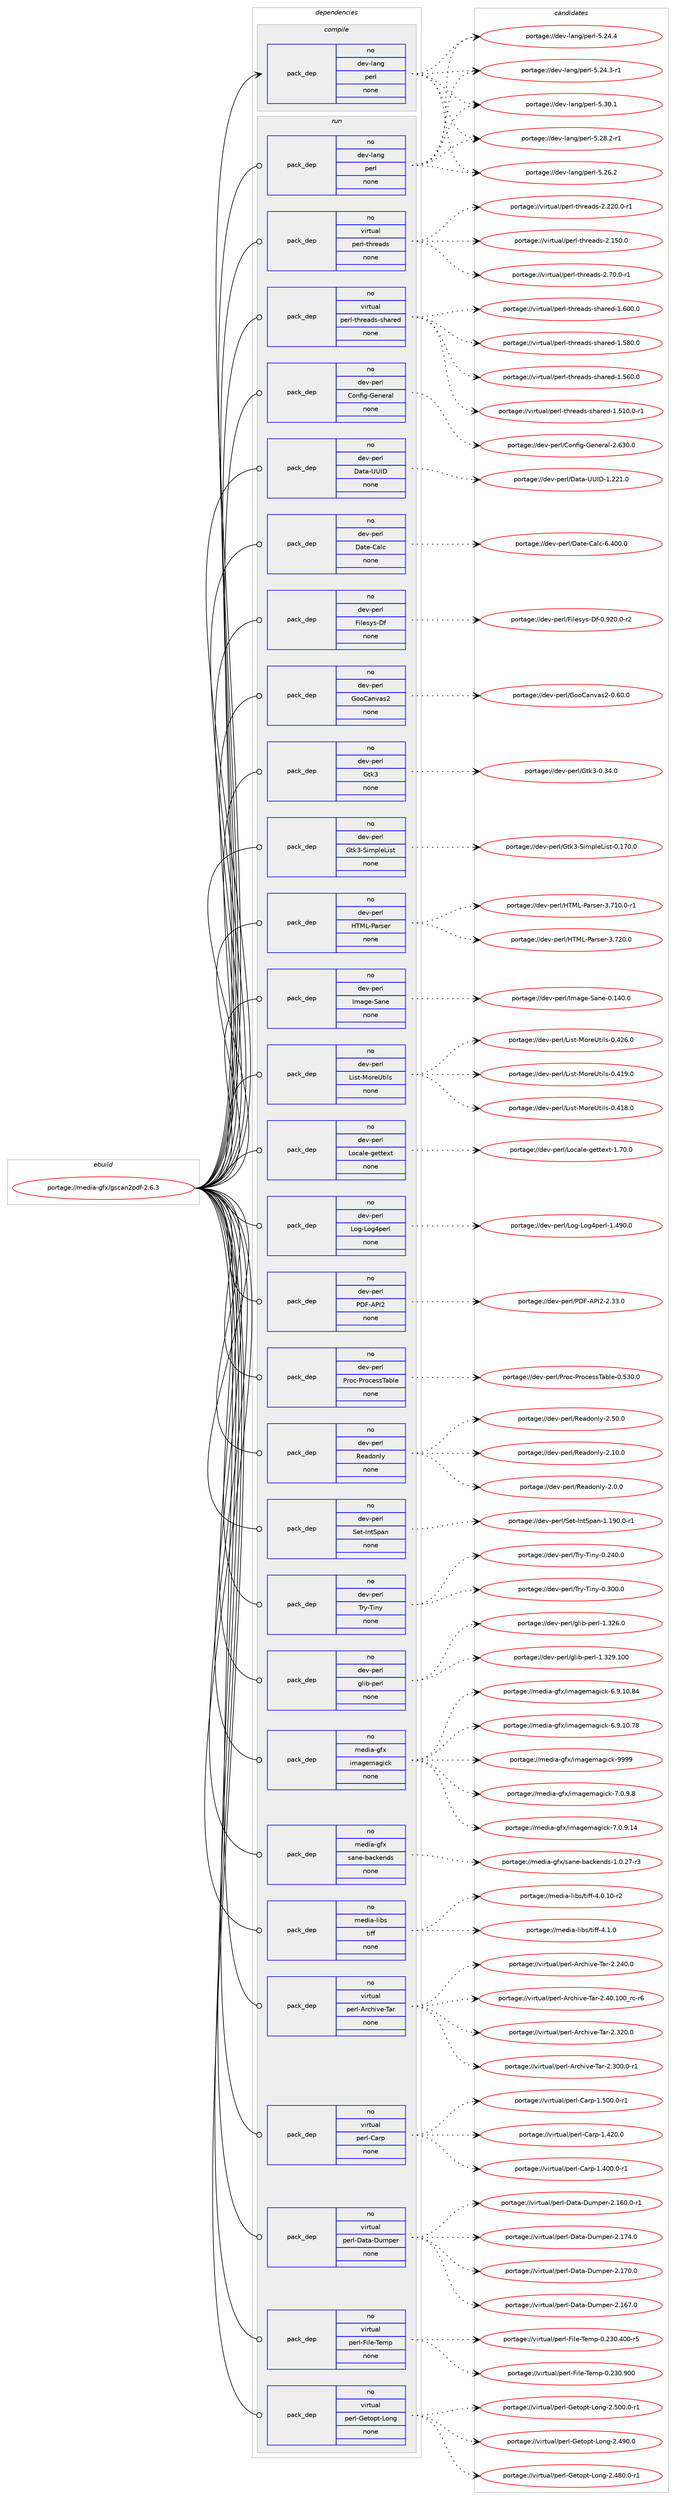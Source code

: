 digraph prolog {

# *************
# Graph options
# *************

newrank=true;
concentrate=true;
compound=true;
graph [rankdir=LR,fontname=Helvetica,fontsize=10,ranksep=1.5];#, ranksep=2.5, nodesep=0.2];
edge  [arrowhead=vee];
node  [fontname=Helvetica,fontsize=10];

# **********
# The ebuild
# **********

subgraph cluster_leftcol {
color=gray;
label=<<i>ebuild</i>>;
id [label="portage://media-gfx/gscan2pdf-2.6.3", color=red, width=4, href="../media-gfx/gscan2pdf-2.6.3.svg"];
}

# ****************
# The dependencies
# ****************

subgraph cluster_midcol {
color=gray;
label=<<i>dependencies</i>>;
subgraph cluster_compile {
fillcolor="#eeeeee";
style=filled;
label=<<i>compile</i>>;
subgraph pack167932 {
dependency222202 [label=<<TABLE BORDER="0" CELLBORDER="1" CELLSPACING="0" CELLPADDING="4" WIDTH="220"><TR><TD ROWSPAN="6" CELLPADDING="30">pack_dep</TD></TR><TR><TD WIDTH="110">no</TD></TR><TR><TD>dev-lang</TD></TR><TR><TD>perl</TD></TR><TR><TD>none</TD></TR><TR><TD></TD></TR></TABLE>>, shape=none, color=blue];
}
id:e -> dependency222202:w [weight=20,style="solid",arrowhead="vee"];
}
subgraph cluster_compileandrun {
fillcolor="#eeeeee";
style=filled;
label=<<i>compile and run</i>>;
}
subgraph cluster_run {
fillcolor="#eeeeee";
style=filled;
label=<<i>run</i>>;
subgraph pack167933 {
dependency222203 [label=<<TABLE BORDER="0" CELLBORDER="1" CELLSPACING="0" CELLPADDING="4" WIDTH="220"><TR><TD ROWSPAN="6" CELLPADDING="30">pack_dep</TD></TR><TR><TD WIDTH="110">no</TD></TR><TR><TD>dev-lang</TD></TR><TR><TD>perl</TD></TR><TR><TD>none</TD></TR><TR><TD></TD></TR></TABLE>>, shape=none, color=blue];
}
id:e -> dependency222203:w [weight=20,style="solid",arrowhead="odot"];
subgraph pack167934 {
dependency222204 [label=<<TABLE BORDER="0" CELLBORDER="1" CELLSPACING="0" CELLPADDING="4" WIDTH="220"><TR><TD ROWSPAN="6" CELLPADDING="30">pack_dep</TD></TR><TR><TD WIDTH="110">no</TD></TR><TR><TD>dev-perl</TD></TR><TR><TD>Config-General</TD></TR><TR><TD>none</TD></TR><TR><TD></TD></TR></TABLE>>, shape=none, color=blue];
}
id:e -> dependency222204:w [weight=20,style="solid",arrowhead="odot"];
subgraph pack167935 {
dependency222205 [label=<<TABLE BORDER="0" CELLBORDER="1" CELLSPACING="0" CELLPADDING="4" WIDTH="220"><TR><TD ROWSPAN="6" CELLPADDING="30">pack_dep</TD></TR><TR><TD WIDTH="110">no</TD></TR><TR><TD>dev-perl</TD></TR><TR><TD>Data-UUID</TD></TR><TR><TD>none</TD></TR><TR><TD></TD></TR></TABLE>>, shape=none, color=blue];
}
id:e -> dependency222205:w [weight=20,style="solid",arrowhead="odot"];
subgraph pack167936 {
dependency222206 [label=<<TABLE BORDER="0" CELLBORDER="1" CELLSPACING="0" CELLPADDING="4" WIDTH="220"><TR><TD ROWSPAN="6" CELLPADDING="30">pack_dep</TD></TR><TR><TD WIDTH="110">no</TD></TR><TR><TD>dev-perl</TD></TR><TR><TD>Date-Calc</TD></TR><TR><TD>none</TD></TR><TR><TD></TD></TR></TABLE>>, shape=none, color=blue];
}
id:e -> dependency222206:w [weight=20,style="solid",arrowhead="odot"];
subgraph pack167937 {
dependency222207 [label=<<TABLE BORDER="0" CELLBORDER="1" CELLSPACING="0" CELLPADDING="4" WIDTH="220"><TR><TD ROWSPAN="6" CELLPADDING="30">pack_dep</TD></TR><TR><TD WIDTH="110">no</TD></TR><TR><TD>dev-perl</TD></TR><TR><TD>Filesys-Df</TD></TR><TR><TD>none</TD></TR><TR><TD></TD></TR></TABLE>>, shape=none, color=blue];
}
id:e -> dependency222207:w [weight=20,style="solid",arrowhead="odot"];
subgraph pack167938 {
dependency222208 [label=<<TABLE BORDER="0" CELLBORDER="1" CELLSPACING="0" CELLPADDING="4" WIDTH="220"><TR><TD ROWSPAN="6" CELLPADDING="30">pack_dep</TD></TR><TR><TD WIDTH="110">no</TD></TR><TR><TD>dev-perl</TD></TR><TR><TD>GooCanvas2</TD></TR><TR><TD>none</TD></TR><TR><TD></TD></TR></TABLE>>, shape=none, color=blue];
}
id:e -> dependency222208:w [weight=20,style="solid",arrowhead="odot"];
subgraph pack167939 {
dependency222209 [label=<<TABLE BORDER="0" CELLBORDER="1" CELLSPACING="0" CELLPADDING="4" WIDTH="220"><TR><TD ROWSPAN="6" CELLPADDING="30">pack_dep</TD></TR><TR><TD WIDTH="110">no</TD></TR><TR><TD>dev-perl</TD></TR><TR><TD>Gtk3</TD></TR><TR><TD>none</TD></TR><TR><TD></TD></TR></TABLE>>, shape=none, color=blue];
}
id:e -> dependency222209:w [weight=20,style="solid",arrowhead="odot"];
subgraph pack167940 {
dependency222210 [label=<<TABLE BORDER="0" CELLBORDER="1" CELLSPACING="0" CELLPADDING="4" WIDTH="220"><TR><TD ROWSPAN="6" CELLPADDING="30">pack_dep</TD></TR><TR><TD WIDTH="110">no</TD></TR><TR><TD>dev-perl</TD></TR><TR><TD>Gtk3-SimpleList</TD></TR><TR><TD>none</TD></TR><TR><TD></TD></TR></TABLE>>, shape=none, color=blue];
}
id:e -> dependency222210:w [weight=20,style="solid",arrowhead="odot"];
subgraph pack167941 {
dependency222211 [label=<<TABLE BORDER="0" CELLBORDER="1" CELLSPACING="0" CELLPADDING="4" WIDTH="220"><TR><TD ROWSPAN="6" CELLPADDING="30">pack_dep</TD></TR><TR><TD WIDTH="110">no</TD></TR><TR><TD>dev-perl</TD></TR><TR><TD>HTML-Parser</TD></TR><TR><TD>none</TD></TR><TR><TD></TD></TR></TABLE>>, shape=none, color=blue];
}
id:e -> dependency222211:w [weight=20,style="solid",arrowhead="odot"];
subgraph pack167942 {
dependency222212 [label=<<TABLE BORDER="0" CELLBORDER="1" CELLSPACING="0" CELLPADDING="4" WIDTH="220"><TR><TD ROWSPAN="6" CELLPADDING="30">pack_dep</TD></TR><TR><TD WIDTH="110">no</TD></TR><TR><TD>dev-perl</TD></TR><TR><TD>Image-Sane</TD></TR><TR><TD>none</TD></TR><TR><TD></TD></TR></TABLE>>, shape=none, color=blue];
}
id:e -> dependency222212:w [weight=20,style="solid",arrowhead="odot"];
subgraph pack167943 {
dependency222213 [label=<<TABLE BORDER="0" CELLBORDER="1" CELLSPACING="0" CELLPADDING="4" WIDTH="220"><TR><TD ROWSPAN="6" CELLPADDING="30">pack_dep</TD></TR><TR><TD WIDTH="110">no</TD></TR><TR><TD>dev-perl</TD></TR><TR><TD>List-MoreUtils</TD></TR><TR><TD>none</TD></TR><TR><TD></TD></TR></TABLE>>, shape=none, color=blue];
}
id:e -> dependency222213:w [weight=20,style="solid",arrowhead="odot"];
subgraph pack167944 {
dependency222214 [label=<<TABLE BORDER="0" CELLBORDER="1" CELLSPACING="0" CELLPADDING="4" WIDTH="220"><TR><TD ROWSPAN="6" CELLPADDING="30">pack_dep</TD></TR><TR><TD WIDTH="110">no</TD></TR><TR><TD>dev-perl</TD></TR><TR><TD>Locale-gettext</TD></TR><TR><TD>none</TD></TR><TR><TD></TD></TR></TABLE>>, shape=none, color=blue];
}
id:e -> dependency222214:w [weight=20,style="solid",arrowhead="odot"];
subgraph pack167945 {
dependency222215 [label=<<TABLE BORDER="0" CELLBORDER="1" CELLSPACING="0" CELLPADDING="4" WIDTH="220"><TR><TD ROWSPAN="6" CELLPADDING="30">pack_dep</TD></TR><TR><TD WIDTH="110">no</TD></TR><TR><TD>dev-perl</TD></TR><TR><TD>Log-Log4perl</TD></TR><TR><TD>none</TD></TR><TR><TD></TD></TR></TABLE>>, shape=none, color=blue];
}
id:e -> dependency222215:w [weight=20,style="solid",arrowhead="odot"];
subgraph pack167946 {
dependency222216 [label=<<TABLE BORDER="0" CELLBORDER="1" CELLSPACING="0" CELLPADDING="4" WIDTH="220"><TR><TD ROWSPAN="6" CELLPADDING="30">pack_dep</TD></TR><TR><TD WIDTH="110">no</TD></TR><TR><TD>dev-perl</TD></TR><TR><TD>PDF-API2</TD></TR><TR><TD>none</TD></TR><TR><TD></TD></TR></TABLE>>, shape=none, color=blue];
}
id:e -> dependency222216:w [weight=20,style="solid",arrowhead="odot"];
subgraph pack167947 {
dependency222217 [label=<<TABLE BORDER="0" CELLBORDER="1" CELLSPACING="0" CELLPADDING="4" WIDTH="220"><TR><TD ROWSPAN="6" CELLPADDING="30">pack_dep</TD></TR><TR><TD WIDTH="110">no</TD></TR><TR><TD>dev-perl</TD></TR><TR><TD>Proc-ProcessTable</TD></TR><TR><TD>none</TD></TR><TR><TD></TD></TR></TABLE>>, shape=none, color=blue];
}
id:e -> dependency222217:w [weight=20,style="solid",arrowhead="odot"];
subgraph pack167948 {
dependency222218 [label=<<TABLE BORDER="0" CELLBORDER="1" CELLSPACING="0" CELLPADDING="4" WIDTH="220"><TR><TD ROWSPAN="6" CELLPADDING="30">pack_dep</TD></TR><TR><TD WIDTH="110">no</TD></TR><TR><TD>dev-perl</TD></TR><TR><TD>Readonly</TD></TR><TR><TD>none</TD></TR><TR><TD></TD></TR></TABLE>>, shape=none, color=blue];
}
id:e -> dependency222218:w [weight=20,style="solid",arrowhead="odot"];
subgraph pack167949 {
dependency222219 [label=<<TABLE BORDER="0" CELLBORDER="1" CELLSPACING="0" CELLPADDING="4" WIDTH="220"><TR><TD ROWSPAN="6" CELLPADDING="30">pack_dep</TD></TR><TR><TD WIDTH="110">no</TD></TR><TR><TD>dev-perl</TD></TR><TR><TD>Set-IntSpan</TD></TR><TR><TD>none</TD></TR><TR><TD></TD></TR></TABLE>>, shape=none, color=blue];
}
id:e -> dependency222219:w [weight=20,style="solid",arrowhead="odot"];
subgraph pack167950 {
dependency222220 [label=<<TABLE BORDER="0" CELLBORDER="1" CELLSPACING="0" CELLPADDING="4" WIDTH="220"><TR><TD ROWSPAN="6" CELLPADDING="30">pack_dep</TD></TR><TR><TD WIDTH="110">no</TD></TR><TR><TD>dev-perl</TD></TR><TR><TD>Try-Tiny</TD></TR><TR><TD>none</TD></TR><TR><TD></TD></TR></TABLE>>, shape=none, color=blue];
}
id:e -> dependency222220:w [weight=20,style="solid",arrowhead="odot"];
subgraph pack167951 {
dependency222221 [label=<<TABLE BORDER="0" CELLBORDER="1" CELLSPACING="0" CELLPADDING="4" WIDTH="220"><TR><TD ROWSPAN="6" CELLPADDING="30">pack_dep</TD></TR><TR><TD WIDTH="110">no</TD></TR><TR><TD>dev-perl</TD></TR><TR><TD>glib-perl</TD></TR><TR><TD>none</TD></TR><TR><TD></TD></TR></TABLE>>, shape=none, color=blue];
}
id:e -> dependency222221:w [weight=20,style="solid",arrowhead="odot"];
subgraph pack167952 {
dependency222222 [label=<<TABLE BORDER="0" CELLBORDER="1" CELLSPACING="0" CELLPADDING="4" WIDTH="220"><TR><TD ROWSPAN="6" CELLPADDING="30">pack_dep</TD></TR><TR><TD WIDTH="110">no</TD></TR><TR><TD>media-gfx</TD></TR><TR><TD>imagemagick</TD></TR><TR><TD>none</TD></TR><TR><TD></TD></TR></TABLE>>, shape=none, color=blue];
}
id:e -> dependency222222:w [weight=20,style="solid",arrowhead="odot"];
subgraph pack167953 {
dependency222223 [label=<<TABLE BORDER="0" CELLBORDER="1" CELLSPACING="0" CELLPADDING="4" WIDTH="220"><TR><TD ROWSPAN="6" CELLPADDING="30">pack_dep</TD></TR><TR><TD WIDTH="110">no</TD></TR><TR><TD>media-gfx</TD></TR><TR><TD>sane-backends</TD></TR><TR><TD>none</TD></TR><TR><TD></TD></TR></TABLE>>, shape=none, color=blue];
}
id:e -> dependency222223:w [weight=20,style="solid",arrowhead="odot"];
subgraph pack167954 {
dependency222224 [label=<<TABLE BORDER="0" CELLBORDER="1" CELLSPACING="0" CELLPADDING="4" WIDTH="220"><TR><TD ROWSPAN="6" CELLPADDING="30">pack_dep</TD></TR><TR><TD WIDTH="110">no</TD></TR><TR><TD>media-libs</TD></TR><TR><TD>tiff</TD></TR><TR><TD>none</TD></TR><TR><TD></TD></TR></TABLE>>, shape=none, color=blue];
}
id:e -> dependency222224:w [weight=20,style="solid",arrowhead="odot"];
subgraph pack167955 {
dependency222225 [label=<<TABLE BORDER="0" CELLBORDER="1" CELLSPACING="0" CELLPADDING="4" WIDTH="220"><TR><TD ROWSPAN="6" CELLPADDING="30">pack_dep</TD></TR><TR><TD WIDTH="110">no</TD></TR><TR><TD>virtual</TD></TR><TR><TD>perl-Archive-Tar</TD></TR><TR><TD>none</TD></TR><TR><TD></TD></TR></TABLE>>, shape=none, color=blue];
}
id:e -> dependency222225:w [weight=20,style="solid",arrowhead="odot"];
subgraph pack167956 {
dependency222226 [label=<<TABLE BORDER="0" CELLBORDER="1" CELLSPACING="0" CELLPADDING="4" WIDTH="220"><TR><TD ROWSPAN="6" CELLPADDING="30">pack_dep</TD></TR><TR><TD WIDTH="110">no</TD></TR><TR><TD>virtual</TD></TR><TR><TD>perl-Carp</TD></TR><TR><TD>none</TD></TR><TR><TD></TD></TR></TABLE>>, shape=none, color=blue];
}
id:e -> dependency222226:w [weight=20,style="solid",arrowhead="odot"];
subgraph pack167957 {
dependency222227 [label=<<TABLE BORDER="0" CELLBORDER="1" CELLSPACING="0" CELLPADDING="4" WIDTH="220"><TR><TD ROWSPAN="6" CELLPADDING="30">pack_dep</TD></TR><TR><TD WIDTH="110">no</TD></TR><TR><TD>virtual</TD></TR><TR><TD>perl-Data-Dumper</TD></TR><TR><TD>none</TD></TR><TR><TD></TD></TR></TABLE>>, shape=none, color=blue];
}
id:e -> dependency222227:w [weight=20,style="solid",arrowhead="odot"];
subgraph pack167958 {
dependency222228 [label=<<TABLE BORDER="0" CELLBORDER="1" CELLSPACING="0" CELLPADDING="4" WIDTH="220"><TR><TD ROWSPAN="6" CELLPADDING="30">pack_dep</TD></TR><TR><TD WIDTH="110">no</TD></TR><TR><TD>virtual</TD></TR><TR><TD>perl-File-Temp</TD></TR><TR><TD>none</TD></TR><TR><TD></TD></TR></TABLE>>, shape=none, color=blue];
}
id:e -> dependency222228:w [weight=20,style="solid",arrowhead="odot"];
subgraph pack167959 {
dependency222229 [label=<<TABLE BORDER="0" CELLBORDER="1" CELLSPACING="0" CELLPADDING="4" WIDTH="220"><TR><TD ROWSPAN="6" CELLPADDING="30">pack_dep</TD></TR><TR><TD WIDTH="110">no</TD></TR><TR><TD>virtual</TD></TR><TR><TD>perl-Getopt-Long</TD></TR><TR><TD>none</TD></TR><TR><TD></TD></TR></TABLE>>, shape=none, color=blue];
}
id:e -> dependency222229:w [weight=20,style="solid",arrowhead="odot"];
subgraph pack167960 {
dependency222230 [label=<<TABLE BORDER="0" CELLBORDER="1" CELLSPACING="0" CELLPADDING="4" WIDTH="220"><TR><TD ROWSPAN="6" CELLPADDING="30">pack_dep</TD></TR><TR><TD WIDTH="110">no</TD></TR><TR><TD>virtual</TD></TR><TR><TD>perl-threads</TD></TR><TR><TD>none</TD></TR><TR><TD></TD></TR></TABLE>>, shape=none, color=blue];
}
id:e -> dependency222230:w [weight=20,style="solid",arrowhead="odot"];
subgraph pack167961 {
dependency222231 [label=<<TABLE BORDER="0" CELLBORDER="1" CELLSPACING="0" CELLPADDING="4" WIDTH="220"><TR><TD ROWSPAN="6" CELLPADDING="30">pack_dep</TD></TR><TR><TD WIDTH="110">no</TD></TR><TR><TD>virtual</TD></TR><TR><TD>perl-threads-shared</TD></TR><TR><TD>none</TD></TR><TR><TD></TD></TR></TABLE>>, shape=none, color=blue];
}
id:e -> dependency222231:w [weight=20,style="solid",arrowhead="odot"];
}
}

# **************
# The candidates
# **************

subgraph cluster_choices {
rank=same;
color=gray;
label=<<i>candidates</i>>;

subgraph choice167932 {
color=black;
nodesep=1;
choice10010111845108971101034711210111410845534651484649 [label="portage://dev-lang/perl-5.30.1", color=red, width=4,href="../dev-lang/perl-5.30.1.svg"];
choice100101118451089711010347112101114108455346505646504511449 [label="portage://dev-lang/perl-5.28.2-r1", color=red, width=4,href="../dev-lang/perl-5.28.2-r1.svg"];
choice10010111845108971101034711210111410845534650544650 [label="portage://dev-lang/perl-5.26.2", color=red, width=4,href="../dev-lang/perl-5.26.2.svg"];
choice10010111845108971101034711210111410845534650524652 [label="portage://dev-lang/perl-5.24.4", color=red, width=4,href="../dev-lang/perl-5.24.4.svg"];
choice100101118451089711010347112101114108455346505246514511449 [label="portage://dev-lang/perl-5.24.3-r1", color=red, width=4,href="../dev-lang/perl-5.24.3-r1.svg"];
dependency222202:e -> choice10010111845108971101034711210111410845534651484649:w [style=dotted,weight="100"];
dependency222202:e -> choice100101118451089711010347112101114108455346505646504511449:w [style=dotted,weight="100"];
dependency222202:e -> choice10010111845108971101034711210111410845534650544650:w [style=dotted,weight="100"];
dependency222202:e -> choice10010111845108971101034711210111410845534650524652:w [style=dotted,weight="100"];
dependency222202:e -> choice100101118451089711010347112101114108455346505246514511449:w [style=dotted,weight="100"];
}
subgraph choice167933 {
color=black;
nodesep=1;
choice10010111845108971101034711210111410845534651484649 [label="portage://dev-lang/perl-5.30.1", color=red, width=4,href="../dev-lang/perl-5.30.1.svg"];
choice100101118451089711010347112101114108455346505646504511449 [label="portage://dev-lang/perl-5.28.2-r1", color=red, width=4,href="../dev-lang/perl-5.28.2-r1.svg"];
choice10010111845108971101034711210111410845534650544650 [label="portage://dev-lang/perl-5.26.2", color=red, width=4,href="../dev-lang/perl-5.26.2.svg"];
choice10010111845108971101034711210111410845534650524652 [label="portage://dev-lang/perl-5.24.4", color=red, width=4,href="../dev-lang/perl-5.24.4.svg"];
choice100101118451089711010347112101114108455346505246514511449 [label="portage://dev-lang/perl-5.24.3-r1", color=red, width=4,href="../dev-lang/perl-5.24.3-r1.svg"];
dependency222203:e -> choice10010111845108971101034711210111410845534651484649:w [style=dotted,weight="100"];
dependency222203:e -> choice100101118451089711010347112101114108455346505646504511449:w [style=dotted,weight="100"];
dependency222203:e -> choice10010111845108971101034711210111410845534650544650:w [style=dotted,weight="100"];
dependency222203:e -> choice10010111845108971101034711210111410845534650524652:w [style=dotted,weight="100"];
dependency222203:e -> choice100101118451089711010347112101114108455346505246514511449:w [style=dotted,weight="100"];
}
subgraph choice167934 {
color=black;
nodesep=1;
choice1001011184511210111410847671111101021051034571101110101114971084550465451484648 [label="portage://dev-perl/Config-General-2.630.0", color=red, width=4,href="../dev-perl/Config-General-2.630.0.svg"];
dependency222204:e -> choice1001011184511210111410847671111101021051034571101110101114971084550465451484648:w [style=dotted,weight="100"];
}
subgraph choice167935 {
color=black;
nodesep=1;
choice100101118451121011141084768971169745858573684549465050494648 [label="portage://dev-perl/Data-UUID-1.221.0", color=red, width=4,href="../dev-perl/Data-UUID-1.221.0.svg"];
dependency222205:e -> choice100101118451121011141084768971169745858573684549465050494648:w [style=dotted,weight="100"];
}
subgraph choice167936 {
color=black;
nodesep=1;
choice10010111845112101114108476897116101456797108994554465248484648 [label="portage://dev-perl/Date-Calc-6.400.0", color=red, width=4,href="../dev-perl/Date-Calc-6.400.0.svg"];
dependency222206:e -> choice10010111845112101114108476897116101456797108994554465248484648:w [style=dotted,weight="100"];
}
subgraph choice167937 {
color=black;
nodesep=1;
choice100101118451121011141084770105108101115121115456810245484657504846484511450 [label="portage://dev-perl/Filesys-Df-0.920.0-r2", color=red, width=4,href="../dev-perl/Filesys-Df-0.920.0-r2.svg"];
dependency222207:e -> choice100101118451121011141084770105108101115121115456810245484657504846484511450:w [style=dotted,weight="100"];
}
subgraph choice167938 {
color=black;
nodesep=1;
choice1001011184511210111410847711111116797110118971155045484654484648 [label="portage://dev-perl/GooCanvas2-0.60.0", color=red, width=4,href="../dev-perl/GooCanvas2-0.60.0.svg"];
dependency222208:e -> choice1001011184511210111410847711111116797110118971155045484654484648:w [style=dotted,weight="100"];
}
subgraph choice167939 {
color=black;
nodesep=1;
choice1001011184511210111410847711161075145484651524648 [label="portage://dev-perl/Gtk3-0.34.0", color=red, width=4,href="../dev-perl/Gtk3-0.34.0.svg"];
dependency222209:e -> choice1001011184511210111410847711161075145484651524648:w [style=dotted,weight="100"];
}
subgraph choice167940 {
color=black;
nodesep=1;
choice100101118451121011141084771116107514583105109112108101761051151164548464955484648 [label="portage://dev-perl/Gtk3-SimpleList-0.170.0", color=red, width=4,href="../dev-perl/Gtk3-SimpleList-0.170.0.svg"];
dependency222210:e -> choice100101118451121011141084771116107514583105109112108101761051151164548464955484648:w [style=dotted,weight="100"];
}
subgraph choice167941 {
color=black;
nodesep=1;
choice1001011184511210111410847728477764580971141151011144551465550484648 [label="portage://dev-perl/HTML-Parser-3.720.0", color=red, width=4,href="../dev-perl/HTML-Parser-3.720.0.svg"];
choice10010111845112101114108477284777645809711411510111445514655494846484511449 [label="portage://dev-perl/HTML-Parser-3.710.0-r1", color=red, width=4,href="../dev-perl/HTML-Parser-3.710.0-r1.svg"];
dependency222211:e -> choice1001011184511210111410847728477764580971141151011144551465550484648:w [style=dotted,weight="100"];
dependency222211:e -> choice10010111845112101114108477284777645809711411510111445514655494846484511449:w [style=dotted,weight="100"];
}
subgraph choice167942 {
color=black;
nodesep=1;
choice100101118451121011141084773109971031014583971101014548464952484648 [label="portage://dev-perl/Image-Sane-0.140.0", color=red, width=4,href="../dev-perl/Image-Sane-0.140.0.svg"];
dependency222212:e -> choice100101118451121011141084773109971031014583971101014548464952484648:w [style=dotted,weight="100"];
}
subgraph choice167943 {
color=black;
nodesep=1;
choice1001011184511210111410847761051151164577111114101851161051081154548465250544648 [label="portage://dev-perl/List-MoreUtils-0.426.0", color=red, width=4,href="../dev-perl/List-MoreUtils-0.426.0.svg"];
choice1001011184511210111410847761051151164577111114101851161051081154548465249574648 [label="portage://dev-perl/List-MoreUtils-0.419.0", color=red, width=4,href="../dev-perl/List-MoreUtils-0.419.0.svg"];
choice1001011184511210111410847761051151164577111114101851161051081154548465249564648 [label="portage://dev-perl/List-MoreUtils-0.418.0", color=red, width=4,href="../dev-perl/List-MoreUtils-0.418.0.svg"];
dependency222213:e -> choice1001011184511210111410847761051151164577111114101851161051081154548465250544648:w [style=dotted,weight="100"];
dependency222213:e -> choice1001011184511210111410847761051151164577111114101851161051081154548465249574648:w [style=dotted,weight="100"];
dependency222213:e -> choice1001011184511210111410847761051151164577111114101851161051081154548465249564648:w [style=dotted,weight="100"];
}
subgraph choice167944 {
color=black;
nodesep=1;
choice10010111845112101114108477611199971081014510310111611610112011645494655484648 [label="portage://dev-perl/Locale-gettext-1.70.0", color=red, width=4,href="../dev-perl/Locale-gettext-1.70.0.svg"];
dependency222214:e -> choice10010111845112101114108477611199971081014510310111611610112011645494655484648:w [style=dotted,weight="100"];
}
subgraph choice167945 {
color=black;
nodesep=1;
choice1001011184511210111410847761111034576111103521121011141084549465257484648 [label="portage://dev-perl/Log-Log4perl-1.490.0", color=red, width=4,href="../dev-perl/Log-Log4perl-1.490.0.svg"];
dependency222215:e -> choice1001011184511210111410847761111034576111103521121011141084549465257484648:w [style=dotted,weight="100"];
}
subgraph choice167946 {
color=black;
nodesep=1;
choice1001011184511210111410847806870456580735045504651514648 [label="portage://dev-perl/PDF-API2-2.33.0", color=red, width=4,href="../dev-perl/PDF-API2-2.33.0.svg"];
dependency222216:e -> choice1001011184511210111410847806870456580735045504651514648:w [style=dotted,weight="100"];
}
subgraph choice167947 {
color=black;
nodesep=1;
choice100101118451121011141084780114111994580114111991011151158497981081014548465351484648 [label="portage://dev-perl/Proc-ProcessTable-0.530.0", color=red, width=4,href="../dev-perl/Proc-ProcessTable-0.530.0.svg"];
dependency222217:e -> choice100101118451121011141084780114111994580114111991011151158497981081014548465351484648:w [style=dotted,weight="100"];
}
subgraph choice167948 {
color=black;
nodesep=1;
choice1001011184511210111410847821019710011111010812145504653484648 [label="portage://dev-perl/Readonly-2.50.0", color=red, width=4,href="../dev-perl/Readonly-2.50.0.svg"];
choice1001011184511210111410847821019710011111010812145504649484648 [label="portage://dev-perl/Readonly-2.10.0", color=red, width=4,href="../dev-perl/Readonly-2.10.0.svg"];
choice10010111845112101114108478210197100111110108121455046484648 [label="portage://dev-perl/Readonly-2.0.0", color=red, width=4,href="../dev-perl/Readonly-2.0.0.svg"];
dependency222218:e -> choice1001011184511210111410847821019710011111010812145504653484648:w [style=dotted,weight="100"];
dependency222218:e -> choice1001011184511210111410847821019710011111010812145504649484648:w [style=dotted,weight="100"];
dependency222218:e -> choice10010111845112101114108478210197100111110108121455046484648:w [style=dotted,weight="100"];
}
subgraph choice167949 {
color=black;
nodesep=1;
choice1001011184511210111410847831011164573110116831129711045494649574846484511449 [label="portage://dev-perl/Set-IntSpan-1.190.0-r1", color=red, width=4,href="../dev-perl/Set-IntSpan-1.190.0-r1.svg"];
dependency222219:e -> choice1001011184511210111410847831011164573110116831129711045494649574846484511449:w [style=dotted,weight="100"];
}
subgraph choice167950 {
color=black;
nodesep=1;
choice10010111845112101114108478411412145841051101214548465148484648 [label="portage://dev-perl/Try-Tiny-0.300.0", color=red, width=4,href="../dev-perl/Try-Tiny-0.300.0.svg"];
choice10010111845112101114108478411412145841051101214548465052484648 [label="portage://dev-perl/Try-Tiny-0.240.0", color=red, width=4,href="../dev-perl/Try-Tiny-0.240.0.svg"];
dependency222220:e -> choice10010111845112101114108478411412145841051101214548465148484648:w [style=dotted,weight="100"];
dependency222220:e -> choice10010111845112101114108478411412145841051101214548465052484648:w [style=dotted,weight="100"];
}
subgraph choice167951 {
color=black;
nodesep=1;
choice1001011184511210111410847103108105984511210111410845494651505746494848 [label="portage://dev-perl/glib-perl-1.329.100", color=red, width=4,href="../dev-perl/glib-perl-1.329.100.svg"];
choice100101118451121011141084710310810598451121011141084549465150544648 [label="portage://dev-perl/glib-perl-1.326.0", color=red, width=4,href="../dev-perl/glib-perl-1.326.0.svg"];
dependency222221:e -> choice1001011184511210111410847103108105984511210111410845494651505746494848:w [style=dotted,weight="100"];
dependency222221:e -> choice100101118451121011141084710310810598451121011141084549465150544648:w [style=dotted,weight="100"];
}
subgraph choice167952 {
color=black;
nodesep=1;
choice1091011001059745103102120471051099710310110997103105991074557575757 [label="portage://media-gfx/imagemagick-9999", color=red, width=4,href="../media-gfx/imagemagick-9999.svg"];
choice1091011001059745103102120471051099710310110997103105991074555464846574656 [label="portage://media-gfx/imagemagick-7.0.9.8", color=red, width=4,href="../media-gfx/imagemagick-7.0.9.8.svg"];
choice109101100105974510310212047105109971031011099710310599107455546484657464952 [label="portage://media-gfx/imagemagick-7.0.9.14", color=red, width=4,href="../media-gfx/imagemagick-7.0.9.14.svg"];
choice10910110010597451031021204710510997103101109971031059910745544657464948465652 [label="portage://media-gfx/imagemagick-6.9.10.84", color=red, width=4,href="../media-gfx/imagemagick-6.9.10.84.svg"];
choice10910110010597451031021204710510997103101109971031059910745544657464948465556 [label="portage://media-gfx/imagemagick-6.9.10.78", color=red, width=4,href="../media-gfx/imagemagick-6.9.10.78.svg"];
dependency222222:e -> choice1091011001059745103102120471051099710310110997103105991074557575757:w [style=dotted,weight="100"];
dependency222222:e -> choice1091011001059745103102120471051099710310110997103105991074555464846574656:w [style=dotted,weight="100"];
dependency222222:e -> choice109101100105974510310212047105109971031011099710310599107455546484657464952:w [style=dotted,weight="100"];
dependency222222:e -> choice10910110010597451031021204710510997103101109971031059910745544657464948465652:w [style=dotted,weight="100"];
dependency222222:e -> choice10910110010597451031021204710510997103101109971031059910745544657464948465556:w [style=dotted,weight="100"];
}
subgraph choice167953 {
color=black;
nodesep=1;
choice1091011001059745103102120471159711010145989799107101110100115454946484650554511451 [label="portage://media-gfx/sane-backends-1.0.27-r3", color=red, width=4,href="../media-gfx/sane-backends-1.0.27-r3.svg"];
dependency222223:e -> choice1091011001059745103102120471159711010145989799107101110100115454946484650554511451:w [style=dotted,weight="100"];
}
subgraph choice167954 {
color=black;
nodesep=1;
choice10910110010597451081059811547116105102102455246494648 [label="portage://media-libs/tiff-4.1.0", color=red, width=4,href="../media-libs/tiff-4.1.0.svg"];
choice10910110010597451081059811547116105102102455246484649484511450 [label="portage://media-libs/tiff-4.0.10-r2", color=red, width=4,href="../media-libs/tiff-4.0.10-r2.svg"];
dependency222224:e -> choice10910110010597451081059811547116105102102455246494648:w [style=dotted,weight="100"];
dependency222224:e -> choice10910110010597451081059811547116105102102455246484649484511450:w [style=dotted,weight="100"];
}
subgraph choice167955 {
color=black;
nodesep=1;
choice118105114116117971084711210111410845651149910410511810145849711445504652484649484895114994511454 [label="portage://virtual/perl-Archive-Tar-2.40.100_rc-r6", color=red, width=4,href="../virtual/perl-Archive-Tar-2.40.100_rc-r6.svg"];
choice11810511411611797108471121011141084565114991041051181014584971144550465150484648 [label="portage://virtual/perl-Archive-Tar-2.320.0", color=red, width=4,href="../virtual/perl-Archive-Tar-2.320.0.svg"];
choice118105114116117971084711210111410845651149910410511810145849711445504651484846484511449 [label="portage://virtual/perl-Archive-Tar-2.300.0-r1", color=red, width=4,href="../virtual/perl-Archive-Tar-2.300.0-r1.svg"];
choice11810511411611797108471121011141084565114991041051181014584971144550465052484648 [label="portage://virtual/perl-Archive-Tar-2.240.0", color=red, width=4,href="../virtual/perl-Archive-Tar-2.240.0.svg"];
dependency222225:e -> choice118105114116117971084711210111410845651149910410511810145849711445504652484649484895114994511454:w [style=dotted,weight="100"];
dependency222225:e -> choice11810511411611797108471121011141084565114991041051181014584971144550465150484648:w [style=dotted,weight="100"];
dependency222225:e -> choice118105114116117971084711210111410845651149910410511810145849711445504651484846484511449:w [style=dotted,weight="100"];
dependency222225:e -> choice11810511411611797108471121011141084565114991041051181014584971144550465052484648:w [style=dotted,weight="100"];
}
subgraph choice167956 {
color=black;
nodesep=1;
choice118105114116117971084711210111410845679711411245494653484846484511449 [label="portage://virtual/perl-Carp-1.500.0-r1", color=red, width=4,href="../virtual/perl-Carp-1.500.0-r1.svg"];
choice11810511411611797108471121011141084567971141124549465250484648 [label="portage://virtual/perl-Carp-1.420.0", color=red, width=4,href="../virtual/perl-Carp-1.420.0.svg"];
choice118105114116117971084711210111410845679711411245494652484846484511449 [label="portage://virtual/perl-Carp-1.400.0-r1", color=red, width=4,href="../virtual/perl-Carp-1.400.0-r1.svg"];
dependency222226:e -> choice118105114116117971084711210111410845679711411245494653484846484511449:w [style=dotted,weight="100"];
dependency222226:e -> choice11810511411611797108471121011141084567971141124549465250484648:w [style=dotted,weight="100"];
dependency222226:e -> choice118105114116117971084711210111410845679711411245494652484846484511449:w [style=dotted,weight="100"];
}
subgraph choice167957 {
color=black;
nodesep=1;
choice11810511411611797108471121011141084568971169745681171091121011144550464955524648 [label="portage://virtual/perl-Data-Dumper-2.174.0", color=red, width=4,href="../virtual/perl-Data-Dumper-2.174.0.svg"];
choice11810511411611797108471121011141084568971169745681171091121011144550464955484648 [label="portage://virtual/perl-Data-Dumper-2.170.0", color=red, width=4,href="../virtual/perl-Data-Dumper-2.170.0.svg"];
choice11810511411611797108471121011141084568971169745681171091121011144550464954554648 [label="portage://virtual/perl-Data-Dumper-2.167.0", color=red, width=4,href="../virtual/perl-Data-Dumper-2.167.0.svg"];
choice118105114116117971084711210111410845689711697456811710911210111445504649544846484511449 [label="portage://virtual/perl-Data-Dumper-2.160.0-r1", color=red, width=4,href="../virtual/perl-Data-Dumper-2.160.0-r1.svg"];
dependency222227:e -> choice11810511411611797108471121011141084568971169745681171091121011144550464955524648:w [style=dotted,weight="100"];
dependency222227:e -> choice11810511411611797108471121011141084568971169745681171091121011144550464955484648:w [style=dotted,weight="100"];
dependency222227:e -> choice11810511411611797108471121011141084568971169745681171091121011144550464954554648:w [style=dotted,weight="100"];
dependency222227:e -> choice118105114116117971084711210111410845689711697456811710911210111445504649544846484511449:w [style=dotted,weight="100"];
}
subgraph choice167958 {
color=black;
nodesep=1;
choice11810511411611797108471121011141084570105108101458410110911245484650514846574848 [label="portage://virtual/perl-File-Temp-0.230.900", color=red, width=4,href="../virtual/perl-File-Temp-0.230.900.svg"];
choice118105114116117971084711210111410845701051081014584101109112454846505148465248484511453 [label="portage://virtual/perl-File-Temp-0.230.400-r5", color=red, width=4,href="../virtual/perl-File-Temp-0.230.400-r5.svg"];
dependency222228:e -> choice11810511411611797108471121011141084570105108101458410110911245484650514846574848:w [style=dotted,weight="100"];
dependency222228:e -> choice118105114116117971084711210111410845701051081014584101109112454846505148465248484511453:w [style=dotted,weight="100"];
}
subgraph choice167959 {
color=black;
nodesep=1;
choice11810511411611797108471121011141084571101116111112116457611111010345504653484846484511449 [label="portage://virtual/perl-Getopt-Long-2.500.0-r1", color=red, width=4,href="../virtual/perl-Getopt-Long-2.500.0-r1.svg"];
choice1181051141161179710847112101114108457110111611111211645761111101034550465257484648 [label="portage://virtual/perl-Getopt-Long-2.490.0", color=red, width=4,href="../virtual/perl-Getopt-Long-2.490.0.svg"];
choice11810511411611797108471121011141084571101116111112116457611111010345504652564846484511449 [label="portage://virtual/perl-Getopt-Long-2.480.0-r1", color=red, width=4,href="../virtual/perl-Getopt-Long-2.480.0-r1.svg"];
dependency222229:e -> choice11810511411611797108471121011141084571101116111112116457611111010345504653484846484511449:w [style=dotted,weight="100"];
dependency222229:e -> choice1181051141161179710847112101114108457110111611111211645761111101034550465257484648:w [style=dotted,weight="100"];
dependency222229:e -> choice11810511411611797108471121011141084571101116111112116457611111010345504652564846484511449:w [style=dotted,weight="100"];
}
subgraph choice167960 {
color=black;
nodesep=1;
choice11810511411611797108471121011141084511610411410197100115455046554846484511449 [label="portage://virtual/perl-threads-2.70.0-r1", color=red, width=4,href="../virtual/perl-threads-2.70.0-r1.svg"];
choice1181051141161179710847112101114108451161041141019710011545504650504846484511449 [label="portage://virtual/perl-threads-2.220.0-r1", color=red, width=4,href="../virtual/perl-threads-2.220.0-r1.svg"];
choice118105114116117971084711210111410845116104114101971001154550464953484648 [label="portage://virtual/perl-threads-2.150.0", color=red, width=4,href="../virtual/perl-threads-2.150.0.svg"];
dependency222230:e -> choice11810511411611797108471121011141084511610411410197100115455046554846484511449:w [style=dotted,weight="100"];
dependency222230:e -> choice1181051141161179710847112101114108451161041141019710011545504650504846484511449:w [style=dotted,weight="100"];
dependency222230:e -> choice118105114116117971084711210111410845116104114101971001154550464953484648:w [style=dotted,weight="100"];
}
subgraph choice167961 {
color=black;
nodesep=1;
choice1181051141161179710847112101114108451161041141019710011545115104971141011004549465448484648 [label="portage://virtual/perl-threads-shared-1.600.0", color=red, width=4,href="../virtual/perl-threads-shared-1.600.0.svg"];
choice1181051141161179710847112101114108451161041141019710011545115104971141011004549465356484648 [label="portage://virtual/perl-threads-shared-1.580.0", color=red, width=4,href="../virtual/perl-threads-shared-1.580.0.svg"];
choice1181051141161179710847112101114108451161041141019710011545115104971141011004549465354484648 [label="portage://virtual/perl-threads-shared-1.560.0", color=red, width=4,href="../virtual/perl-threads-shared-1.560.0.svg"];
choice11810511411611797108471121011141084511610411410197100115451151049711410110045494653494846484511449 [label="portage://virtual/perl-threads-shared-1.510.0-r1", color=red, width=4,href="../virtual/perl-threads-shared-1.510.0-r1.svg"];
dependency222231:e -> choice1181051141161179710847112101114108451161041141019710011545115104971141011004549465448484648:w [style=dotted,weight="100"];
dependency222231:e -> choice1181051141161179710847112101114108451161041141019710011545115104971141011004549465356484648:w [style=dotted,weight="100"];
dependency222231:e -> choice1181051141161179710847112101114108451161041141019710011545115104971141011004549465354484648:w [style=dotted,weight="100"];
dependency222231:e -> choice11810511411611797108471121011141084511610411410197100115451151049711410110045494653494846484511449:w [style=dotted,weight="100"];
}
}

}
